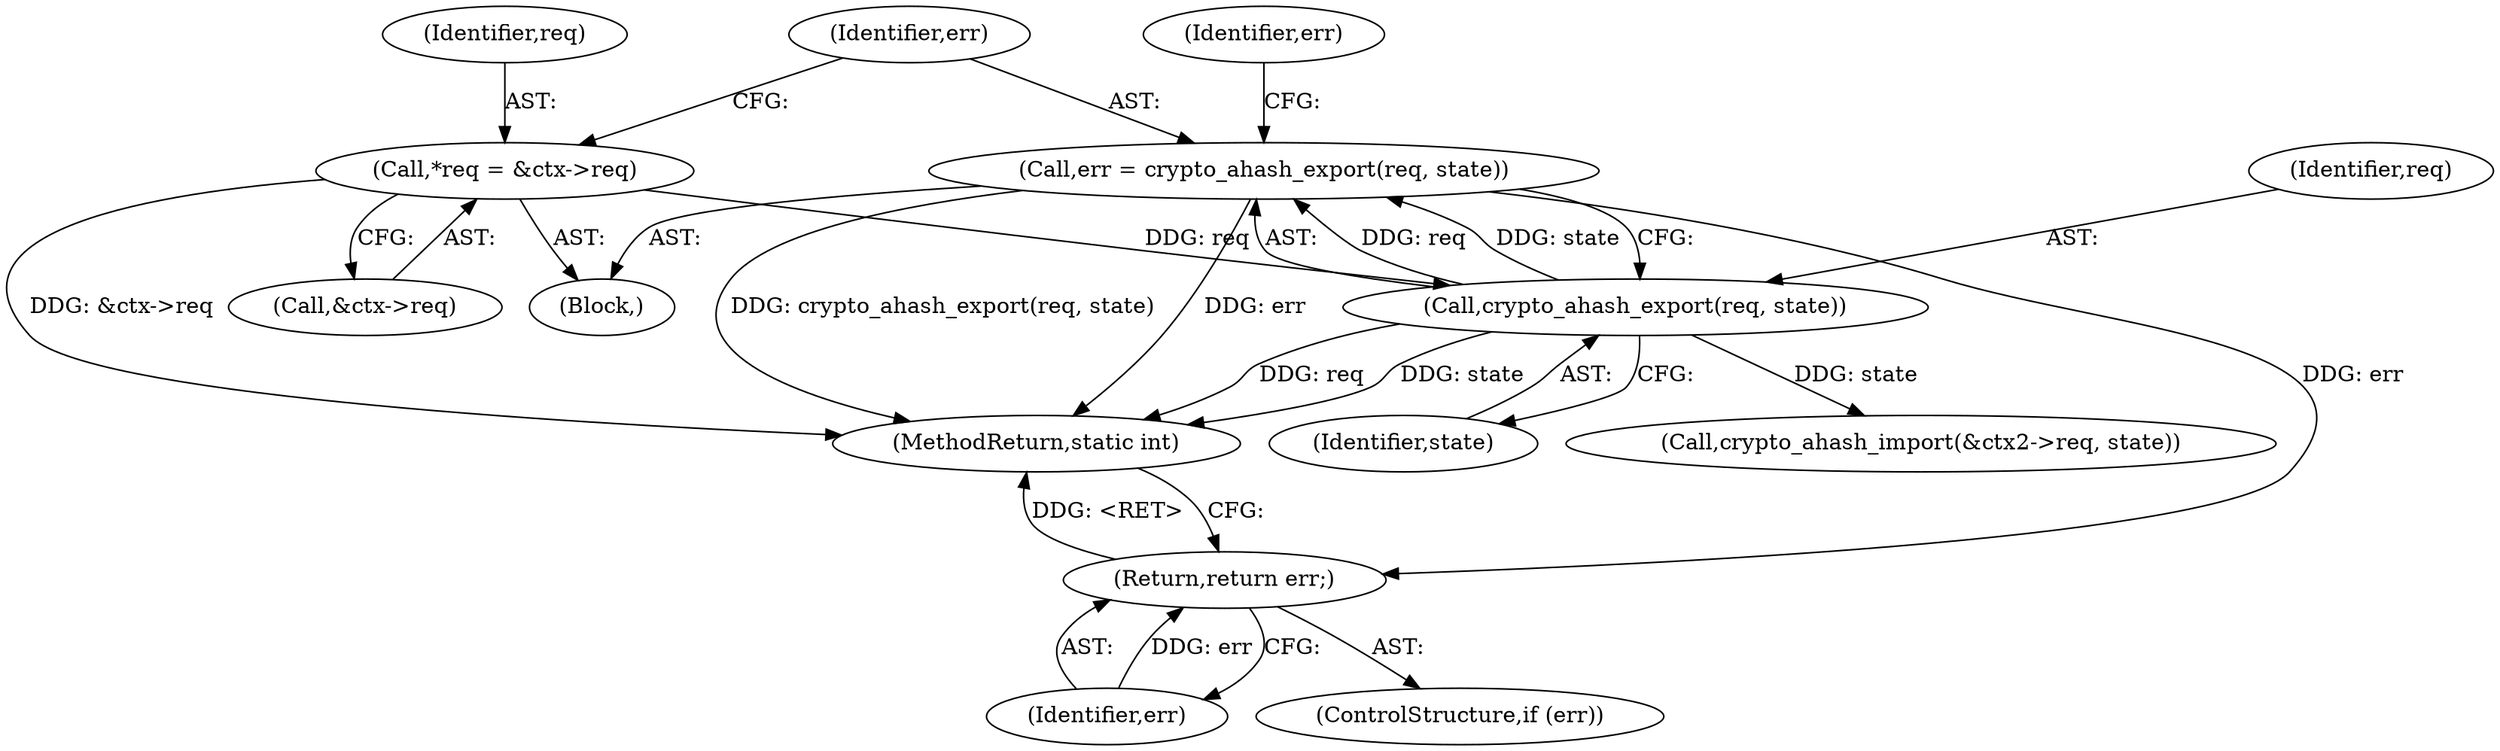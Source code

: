 digraph "1_linux_4afa5f9617927453ac04b24b584f6c718dfb4f45@API" {
"1000134" [label="(Call,err = crypto_ahash_export(req, state))"];
"1000136" [label="(Call,crypto_ahash_export(req, state))"];
"1000123" [label="(Call,*req = &ctx->req)"];
"1000141" [label="(Return,return err;)"];
"1000190" [label="(MethodReturn,static int)"];
"1000137" [label="(Identifier,req)"];
"1000123" [label="(Call,*req = &ctx->req)"];
"1000125" [label="(Call,&ctx->req)"];
"1000138" [label="(Identifier,state)"];
"1000175" [label="(Call,crypto_ahash_import(&ctx2->req, state))"];
"1000135" [label="(Identifier,err)"];
"1000140" [label="(Identifier,err)"];
"1000141" [label="(Return,return err;)"];
"1000142" [label="(Identifier,err)"];
"1000104" [label="(Block,)"];
"1000124" [label="(Identifier,req)"];
"1000136" [label="(Call,crypto_ahash_export(req, state))"];
"1000139" [label="(ControlStructure,if (err))"];
"1000134" [label="(Call,err = crypto_ahash_export(req, state))"];
"1000134" -> "1000104"  [label="AST: "];
"1000134" -> "1000136"  [label="CFG: "];
"1000135" -> "1000134"  [label="AST: "];
"1000136" -> "1000134"  [label="AST: "];
"1000140" -> "1000134"  [label="CFG: "];
"1000134" -> "1000190"  [label="DDG: err"];
"1000134" -> "1000190"  [label="DDG: crypto_ahash_export(req, state)"];
"1000136" -> "1000134"  [label="DDG: req"];
"1000136" -> "1000134"  [label="DDG: state"];
"1000134" -> "1000141"  [label="DDG: err"];
"1000136" -> "1000138"  [label="CFG: "];
"1000137" -> "1000136"  [label="AST: "];
"1000138" -> "1000136"  [label="AST: "];
"1000136" -> "1000190"  [label="DDG: state"];
"1000136" -> "1000190"  [label="DDG: req"];
"1000123" -> "1000136"  [label="DDG: req"];
"1000136" -> "1000175"  [label="DDG: state"];
"1000123" -> "1000104"  [label="AST: "];
"1000123" -> "1000125"  [label="CFG: "];
"1000124" -> "1000123"  [label="AST: "];
"1000125" -> "1000123"  [label="AST: "];
"1000135" -> "1000123"  [label="CFG: "];
"1000123" -> "1000190"  [label="DDG: &ctx->req"];
"1000141" -> "1000139"  [label="AST: "];
"1000141" -> "1000142"  [label="CFG: "];
"1000142" -> "1000141"  [label="AST: "];
"1000190" -> "1000141"  [label="CFG: "];
"1000141" -> "1000190"  [label="DDG: <RET>"];
"1000142" -> "1000141"  [label="DDG: err"];
}

